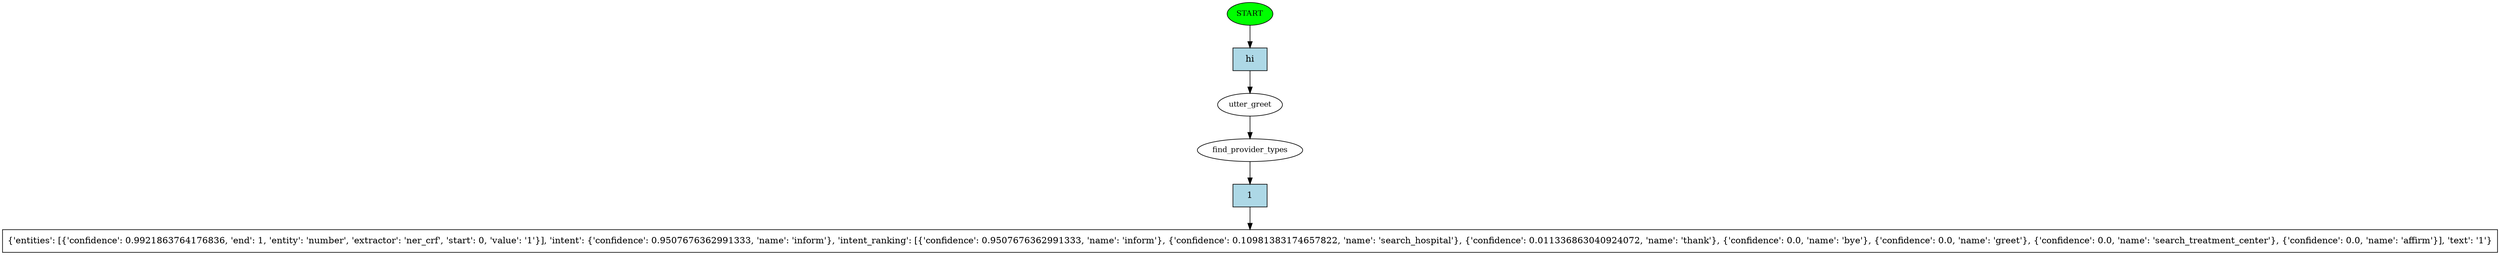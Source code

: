 digraph  {
0 [label=START, fillcolor=green, style=filled, fontsize=12, class="start active"];
1 [label=utter_greet, fontsize=12, class=active];
2 [label=find_provider_types, fontsize=12, class=active];
3 [label="{'entities': [{'confidence': 0.9921863764176836, 'end': 1, 'entity': 'number', 'extractor': 'ner_crf', 'start': 0, 'value': '1'}], 'intent': {'confidence': 0.9507676362991333, 'name': 'inform'}, 'intent_ranking': [{'confidence': 0.9507676362991333, 'name': 'inform'}, {'confidence': 0.10981383174657822, 'name': 'search_hospital'}, {'confidence': 0.011336863040924072, 'name': 'thank'}, {'confidence': 0.0, 'name': 'bye'}, {'confidence': 0.0, 'name': 'greet'}, {'confidence': 0.0, 'name': 'search_treatment_center'}, {'confidence': 0.0, 'name': 'affirm'}], 'text': '1'}", shape=rect, class="intent dashed active"];
4 [label=hi, shape=rect, style=filled, fillcolor=lightblue, class="intent active"];
5 [label=1, shape=rect, style=filled, fillcolor=lightblue, class="intent active"];
0 -> 4  [key=0, class=active];
1 -> 2  [key=NONE, label="", class=active];
2 -> 5  [key=0, class=active];
4 -> 1  [key=0, class=active];
5 -> 3  [key=0, class=active];
}
